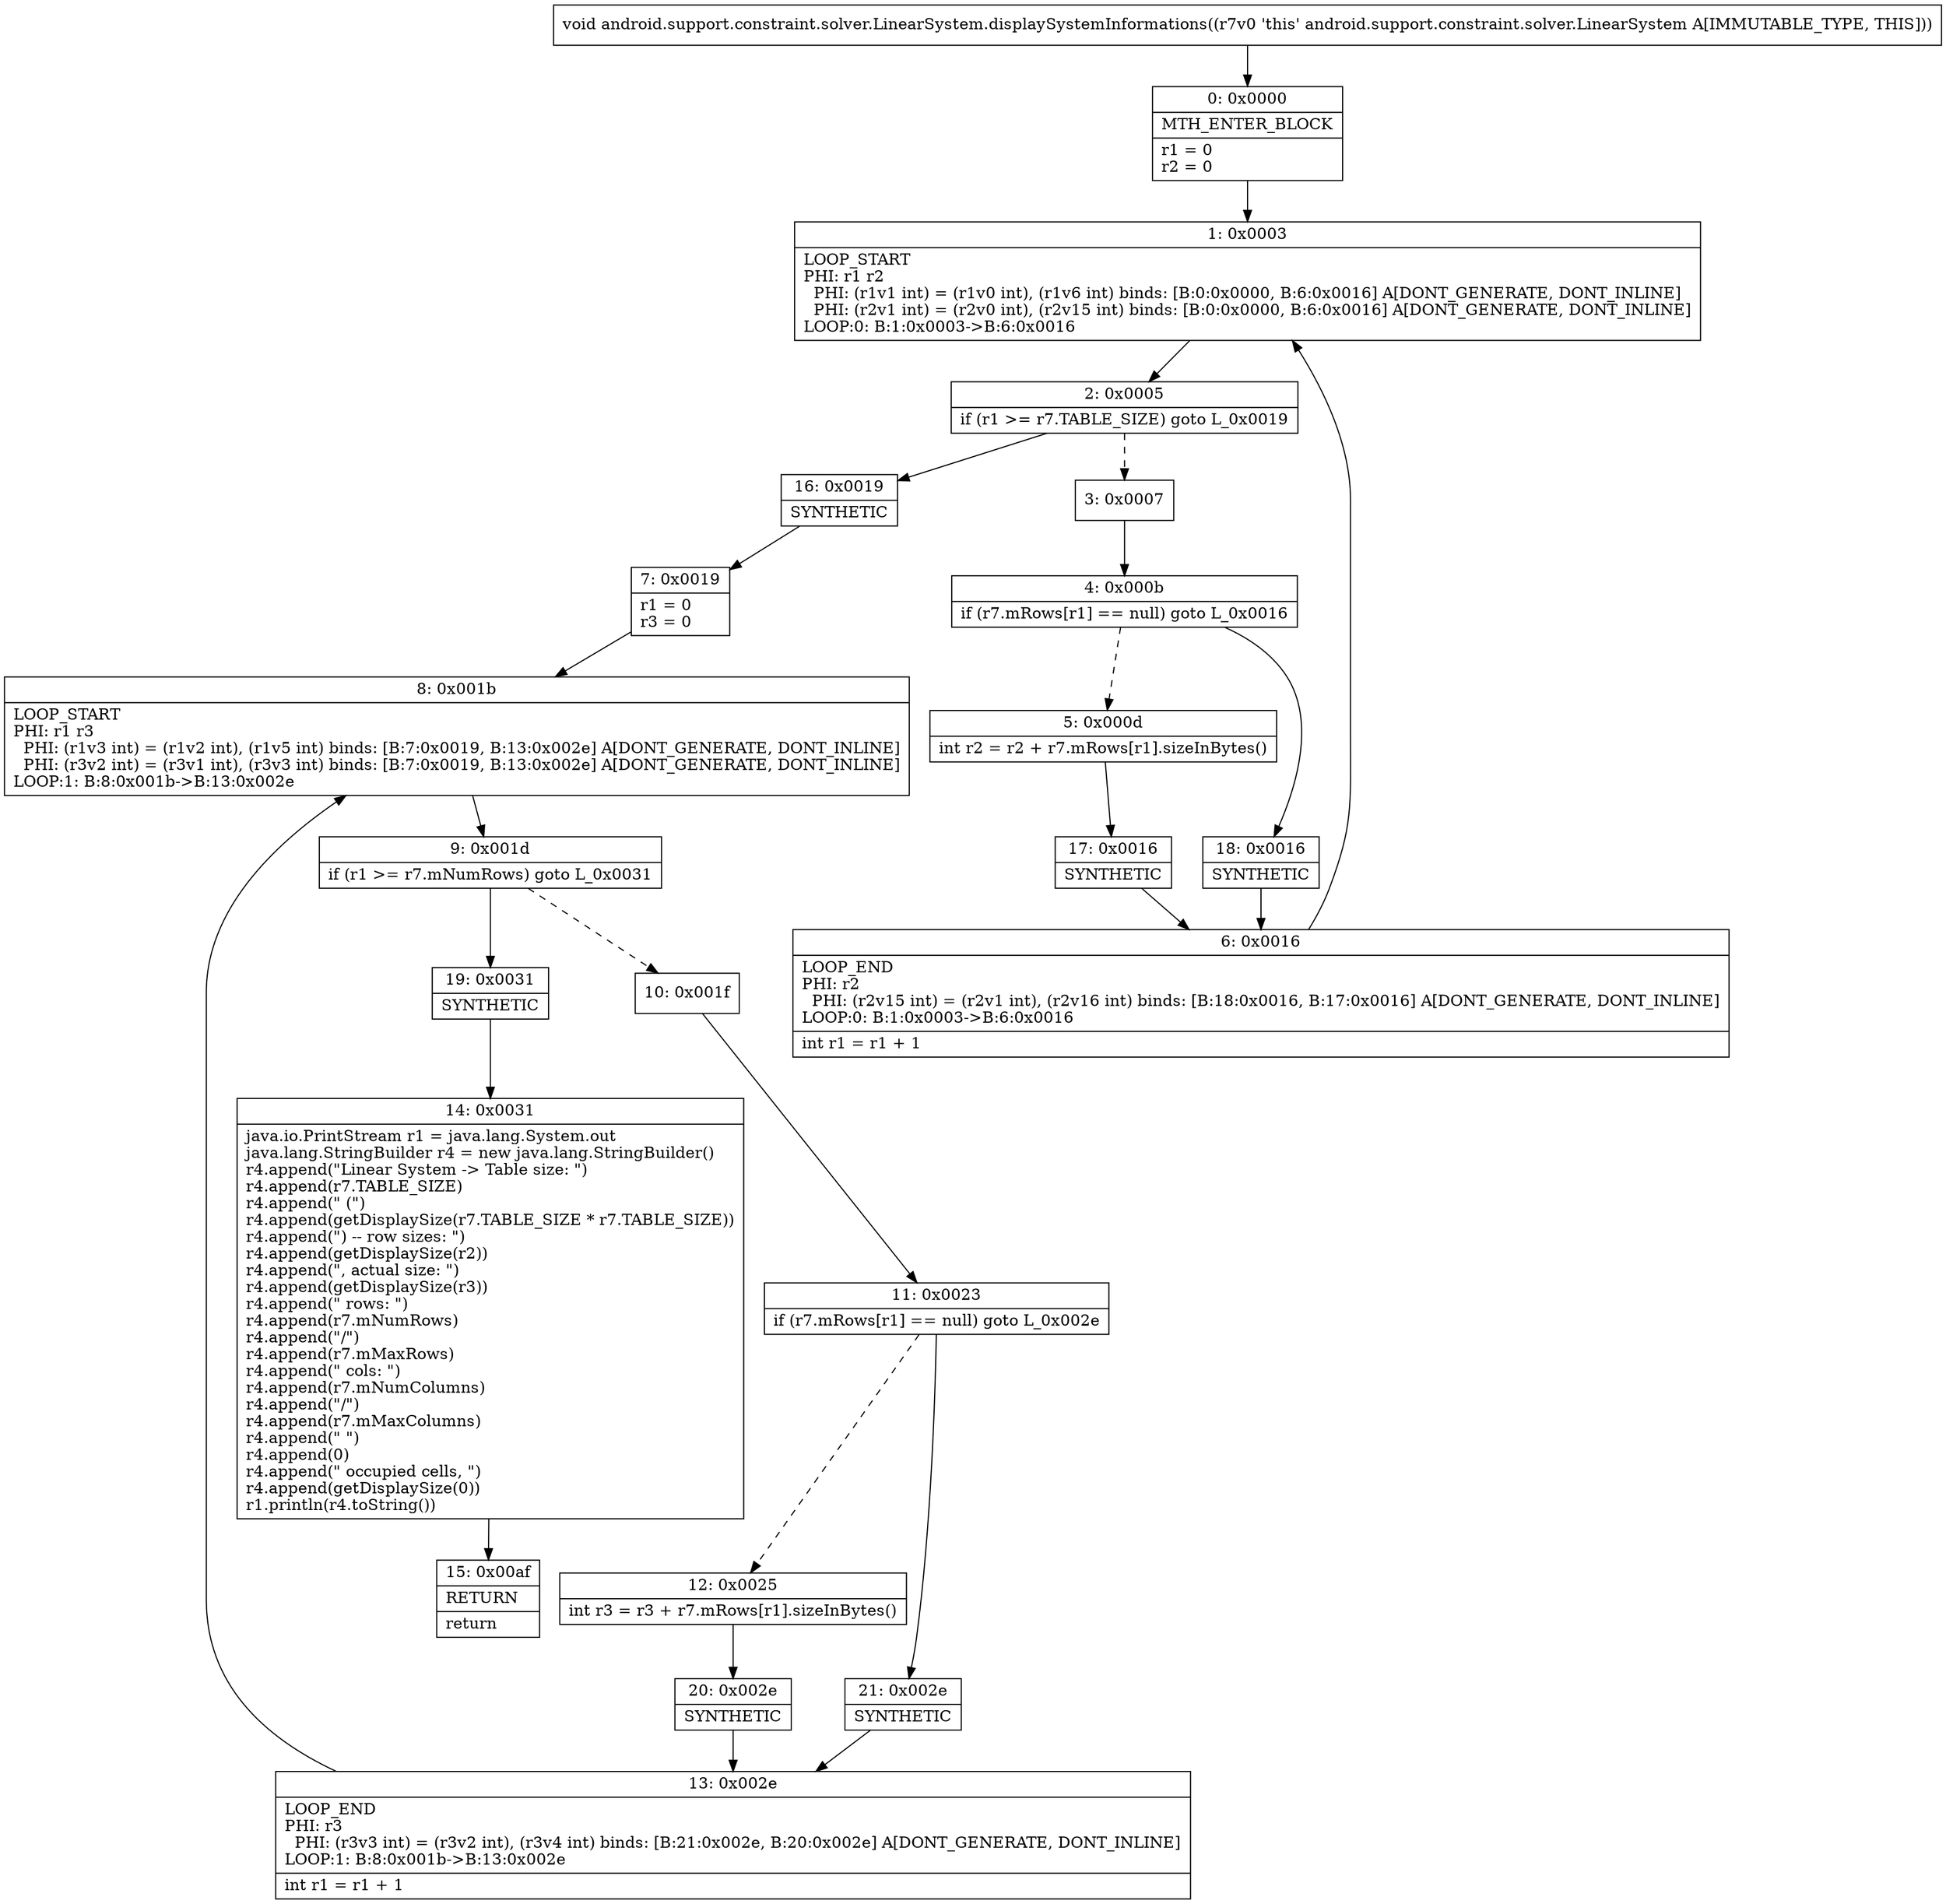 digraph "CFG forandroid.support.constraint.solver.LinearSystem.displaySystemInformations()V" {
Node_0 [shape=record,label="{0\:\ 0x0000|MTH_ENTER_BLOCK\l|r1 = 0\lr2 = 0\l}"];
Node_1 [shape=record,label="{1\:\ 0x0003|LOOP_START\lPHI: r1 r2 \l  PHI: (r1v1 int) = (r1v0 int), (r1v6 int) binds: [B:0:0x0000, B:6:0x0016] A[DONT_GENERATE, DONT_INLINE]\l  PHI: (r2v1 int) = (r2v0 int), (r2v15 int) binds: [B:0:0x0000, B:6:0x0016] A[DONT_GENERATE, DONT_INLINE]\lLOOP:0: B:1:0x0003\-\>B:6:0x0016\l}"];
Node_2 [shape=record,label="{2\:\ 0x0005|if (r1 \>= r7.TABLE_SIZE) goto L_0x0019\l}"];
Node_3 [shape=record,label="{3\:\ 0x0007}"];
Node_4 [shape=record,label="{4\:\ 0x000b|if (r7.mRows[r1] == null) goto L_0x0016\l}"];
Node_5 [shape=record,label="{5\:\ 0x000d|int r2 = r2 + r7.mRows[r1].sizeInBytes()\l}"];
Node_6 [shape=record,label="{6\:\ 0x0016|LOOP_END\lPHI: r2 \l  PHI: (r2v15 int) = (r2v1 int), (r2v16 int) binds: [B:18:0x0016, B:17:0x0016] A[DONT_GENERATE, DONT_INLINE]\lLOOP:0: B:1:0x0003\-\>B:6:0x0016\l|int r1 = r1 + 1\l}"];
Node_7 [shape=record,label="{7\:\ 0x0019|r1 = 0\lr3 = 0\l}"];
Node_8 [shape=record,label="{8\:\ 0x001b|LOOP_START\lPHI: r1 r3 \l  PHI: (r1v3 int) = (r1v2 int), (r1v5 int) binds: [B:7:0x0019, B:13:0x002e] A[DONT_GENERATE, DONT_INLINE]\l  PHI: (r3v2 int) = (r3v1 int), (r3v3 int) binds: [B:7:0x0019, B:13:0x002e] A[DONT_GENERATE, DONT_INLINE]\lLOOP:1: B:8:0x001b\-\>B:13:0x002e\l}"];
Node_9 [shape=record,label="{9\:\ 0x001d|if (r1 \>= r7.mNumRows) goto L_0x0031\l}"];
Node_10 [shape=record,label="{10\:\ 0x001f}"];
Node_11 [shape=record,label="{11\:\ 0x0023|if (r7.mRows[r1] == null) goto L_0x002e\l}"];
Node_12 [shape=record,label="{12\:\ 0x0025|int r3 = r3 + r7.mRows[r1].sizeInBytes()\l}"];
Node_13 [shape=record,label="{13\:\ 0x002e|LOOP_END\lPHI: r3 \l  PHI: (r3v3 int) = (r3v2 int), (r3v4 int) binds: [B:21:0x002e, B:20:0x002e] A[DONT_GENERATE, DONT_INLINE]\lLOOP:1: B:8:0x001b\-\>B:13:0x002e\l|int r1 = r1 + 1\l}"];
Node_14 [shape=record,label="{14\:\ 0x0031|java.io.PrintStream r1 = java.lang.System.out\ljava.lang.StringBuilder r4 = new java.lang.StringBuilder()\lr4.append(\"Linear System \-\> Table size: \")\lr4.append(r7.TABLE_SIZE)\lr4.append(\" (\")\lr4.append(getDisplaySize(r7.TABLE_SIZE * r7.TABLE_SIZE))\lr4.append(\") \-\- row sizes: \")\lr4.append(getDisplaySize(r2))\lr4.append(\", actual size: \")\lr4.append(getDisplaySize(r3))\lr4.append(\" rows: \")\lr4.append(r7.mNumRows)\lr4.append(\"\/\")\lr4.append(r7.mMaxRows)\lr4.append(\" cols: \")\lr4.append(r7.mNumColumns)\lr4.append(\"\/\")\lr4.append(r7.mMaxColumns)\lr4.append(\" \")\lr4.append(0)\lr4.append(\" occupied cells, \")\lr4.append(getDisplaySize(0))\lr1.println(r4.toString())\l}"];
Node_15 [shape=record,label="{15\:\ 0x00af|RETURN\l|return\l}"];
Node_16 [shape=record,label="{16\:\ 0x0019|SYNTHETIC\l}"];
Node_17 [shape=record,label="{17\:\ 0x0016|SYNTHETIC\l}"];
Node_18 [shape=record,label="{18\:\ 0x0016|SYNTHETIC\l}"];
Node_19 [shape=record,label="{19\:\ 0x0031|SYNTHETIC\l}"];
Node_20 [shape=record,label="{20\:\ 0x002e|SYNTHETIC\l}"];
Node_21 [shape=record,label="{21\:\ 0x002e|SYNTHETIC\l}"];
MethodNode[shape=record,label="{void android.support.constraint.solver.LinearSystem.displaySystemInformations((r7v0 'this' android.support.constraint.solver.LinearSystem A[IMMUTABLE_TYPE, THIS])) }"];
MethodNode -> Node_0;
Node_0 -> Node_1;
Node_1 -> Node_2;
Node_2 -> Node_3[style=dashed];
Node_2 -> Node_16;
Node_3 -> Node_4;
Node_4 -> Node_5[style=dashed];
Node_4 -> Node_18;
Node_5 -> Node_17;
Node_6 -> Node_1;
Node_7 -> Node_8;
Node_8 -> Node_9;
Node_9 -> Node_10[style=dashed];
Node_9 -> Node_19;
Node_10 -> Node_11;
Node_11 -> Node_12[style=dashed];
Node_11 -> Node_21;
Node_12 -> Node_20;
Node_13 -> Node_8;
Node_14 -> Node_15;
Node_16 -> Node_7;
Node_17 -> Node_6;
Node_18 -> Node_6;
Node_19 -> Node_14;
Node_20 -> Node_13;
Node_21 -> Node_13;
}

